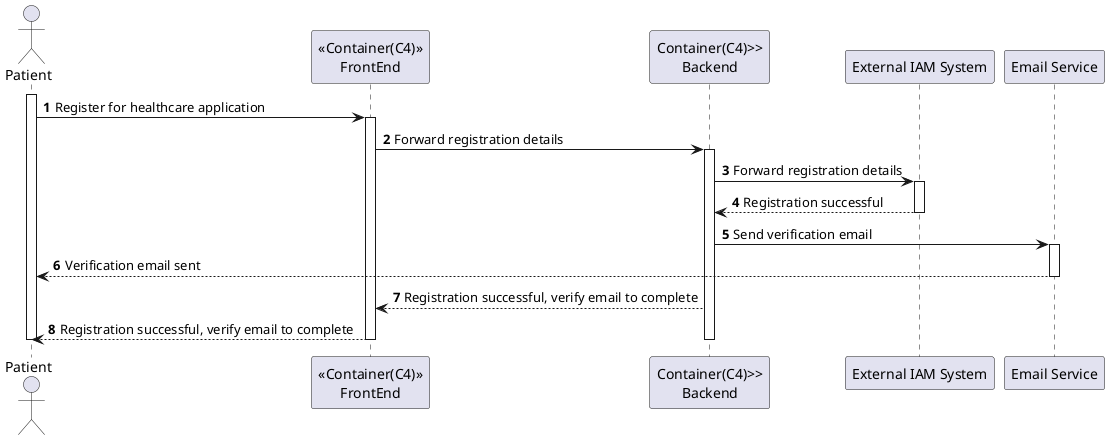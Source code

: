 ﻿@startuml
'https://plantuml.com/sequence-diagram

autonumber
actor Patient as patient
participant "<<Container(C4)>>\nFrontEnd" as front
participant "Container(C4)>>\nBackend" as back
participant "External IAM System" as iam
participant "Email Service" as email

activate patient
patient -> front: Register for healthcare application

activate front
front -> back: Forward registration details

activate back
back -> iam: Forward registration details

activate iam
iam --> back: Registration successful
deactivate iam

back -> email: Send verification email
activate email
email --> patient: Verification email sent
deactivate email

back --> front: Registration successful, verify email to complete
front --> patient: Registration successful, verify email to complete

deactivate back
deactivate front
deactivate patient

@enduml